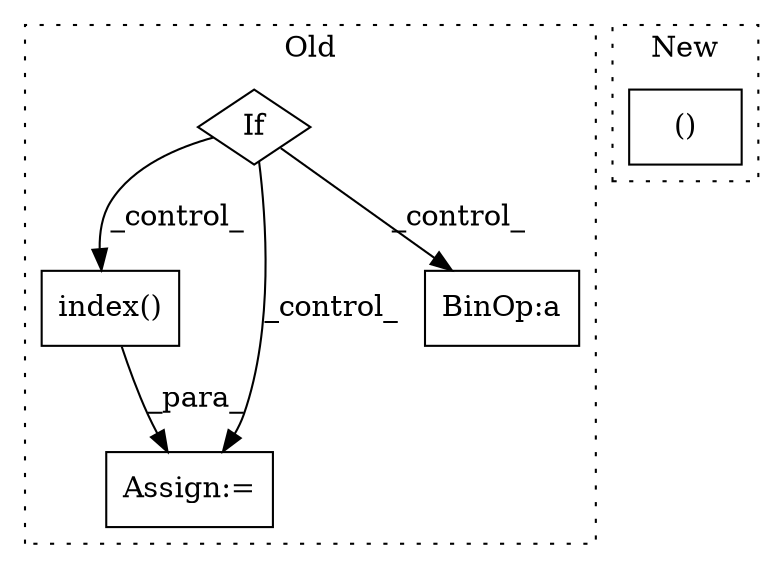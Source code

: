 digraph G {
subgraph cluster0 {
1 [label="index()" a="75" s="3846,3876" l="16,1" shape="box"];
3 [label="Assign:=" a="68" s="3685" l="3" shape="box"];
4 [label="If" a="96" s="3573" l="3" shape="diamond"];
5 [label="BinOp:a" a="82" s="3965" l="3" shape="box"];
label = "Old";
style="dotted";
}
subgraph cluster1 {
2 [label="()" a="54" s="4593" l="5" shape="box"];
label = "New";
style="dotted";
}
1 -> 3 [label="_para_"];
4 -> 1 [label="_control_"];
4 -> 3 [label="_control_"];
4 -> 5 [label="_control_"];
}